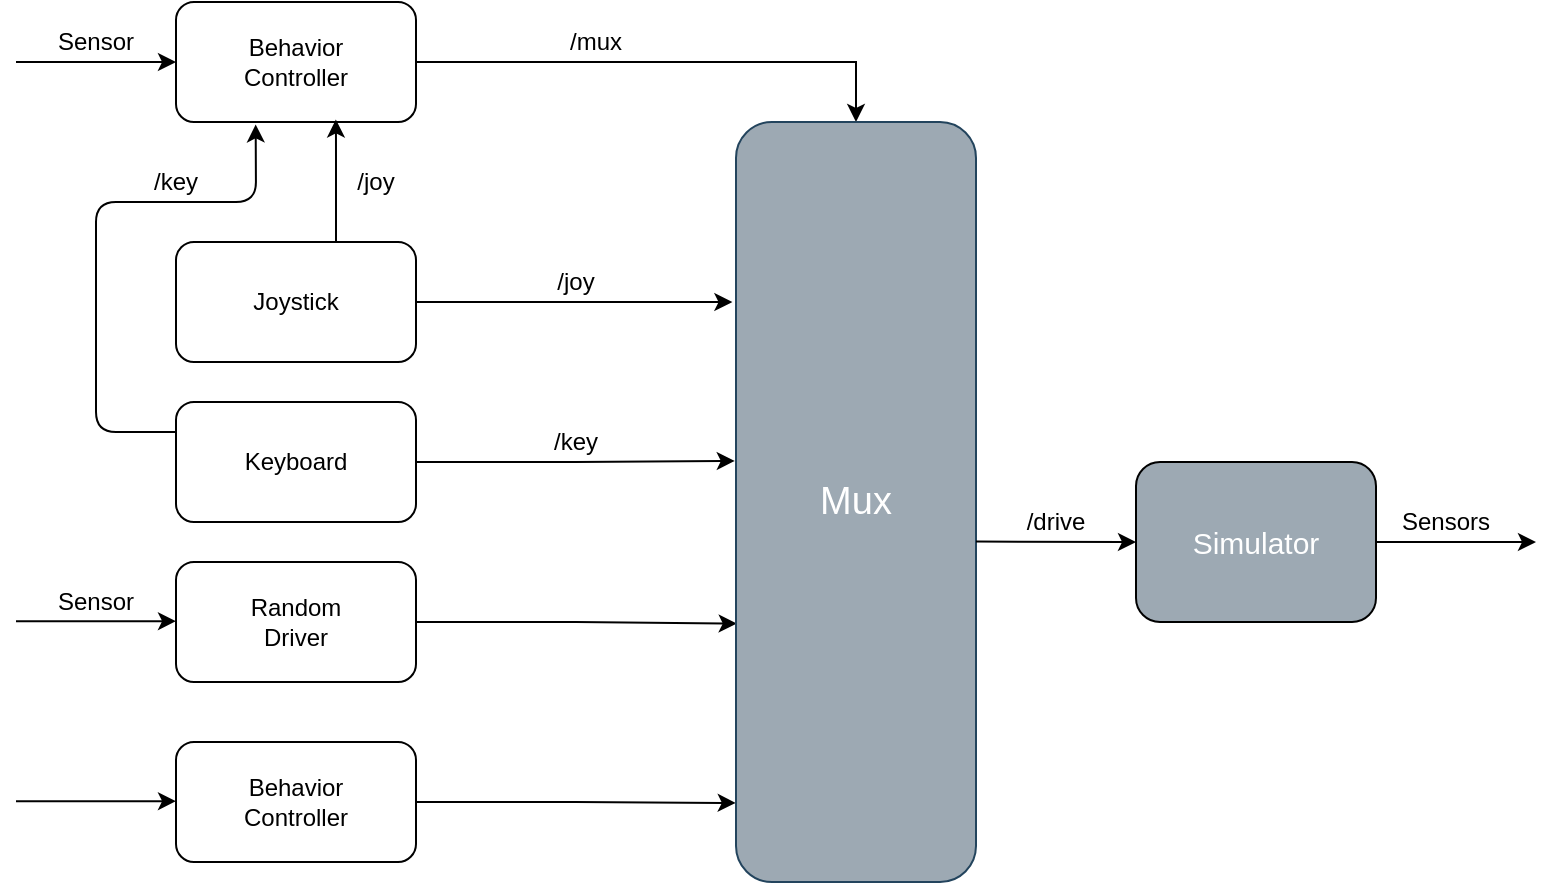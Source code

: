 <mxfile version="14.9.1" type="github">
  <diagram id="L58iumBvfSAlqNDJmyCZ" name="Page-1">
    <mxGraphModel dx="946" dy="534" grid="1" gridSize="10" guides="1" tooltips="1" connect="1" arrows="1" fold="1" page="1" pageScale="1" pageWidth="827" pageHeight="1169" math="0" shadow="0">
      <root>
        <mxCell id="0" />
        <mxCell id="1" parent="0" />
        <mxCell id="LD_gBCILchhuAPHXhX_4-18" style="edgeStyle=orthogonalEdgeStyle;rounded=0;orthogonalLoop=1;jettySize=auto;html=1;entryX=0.5;entryY=0;entryDx=0;entryDy=0;" edge="1" parent="1" source="LD_gBCILchhuAPHXhX_4-1" target="LD_gBCILchhuAPHXhX_4-13">
          <mxGeometry relative="1" as="geometry">
            <mxPoint x="460" y="370" as="targetPoint" />
          </mxGeometry>
        </mxCell>
        <mxCell id="LD_gBCILchhuAPHXhX_4-1" value="Behavior&lt;br&gt;Controller" style="rounded=1;whiteSpace=wrap;html=1;" vertex="1" parent="1">
          <mxGeometry x="120" y="340" width="120" height="60" as="geometry" />
        </mxCell>
        <mxCell id="LD_gBCILchhuAPHXhX_4-17" style="edgeStyle=orthogonalEdgeStyle;rounded=0;orthogonalLoop=1;jettySize=auto;html=1;entryX=-0.001;entryY=0.896;entryDx=0;entryDy=0;entryPerimeter=0;" edge="1" parent="1" source="LD_gBCILchhuAPHXhX_4-2" target="LD_gBCILchhuAPHXhX_4-13">
          <mxGeometry relative="1" as="geometry" />
        </mxCell>
        <mxCell id="LD_gBCILchhuAPHXhX_4-2" value="Behavior&lt;br&gt;Controller" style="rounded=1;whiteSpace=wrap;html=1;" vertex="1" parent="1">
          <mxGeometry x="120" y="710" width="120" height="60" as="geometry" />
        </mxCell>
        <mxCell id="LD_gBCILchhuAPHXhX_4-14" style="edgeStyle=orthogonalEdgeStyle;rounded=0;orthogonalLoop=1;jettySize=auto;html=1;entryX=-0.015;entryY=0.237;entryDx=0;entryDy=0;entryPerimeter=0;" edge="1" parent="1" source="LD_gBCILchhuAPHXhX_4-3" target="LD_gBCILchhuAPHXhX_4-13">
          <mxGeometry relative="1" as="geometry" />
        </mxCell>
        <mxCell id="LD_gBCILchhuAPHXhX_4-3" value="Joystick" style="rounded=1;whiteSpace=wrap;html=1;" vertex="1" parent="1">
          <mxGeometry x="120" y="460" width="120" height="60" as="geometry" />
        </mxCell>
        <mxCell id="LD_gBCILchhuAPHXhX_4-16" style="edgeStyle=orthogonalEdgeStyle;rounded=0;orthogonalLoop=1;jettySize=auto;html=1;entryX=0.003;entryY=0.66;entryDx=0;entryDy=0;entryPerimeter=0;" edge="1" parent="1" source="LD_gBCILchhuAPHXhX_4-4" target="LD_gBCILchhuAPHXhX_4-13">
          <mxGeometry relative="1" as="geometry" />
        </mxCell>
        <mxCell id="LD_gBCILchhuAPHXhX_4-4" value="Random&lt;br&gt;Driver" style="rounded=1;whiteSpace=wrap;html=1;" vertex="1" parent="1">
          <mxGeometry x="120" y="620" width="120" height="60" as="geometry" />
        </mxCell>
        <mxCell id="LD_gBCILchhuAPHXhX_4-15" style="edgeStyle=orthogonalEdgeStyle;rounded=0;orthogonalLoop=1;jettySize=auto;html=1;entryX=-0.005;entryY=0.446;entryDx=0;entryDy=0;entryPerimeter=0;" edge="1" parent="1" source="LD_gBCILchhuAPHXhX_4-5" target="LD_gBCILchhuAPHXhX_4-13">
          <mxGeometry relative="1" as="geometry" />
        </mxCell>
        <mxCell id="LD_gBCILchhuAPHXhX_4-5" value="Keyboard" style="rounded=1;whiteSpace=wrap;html=1;" vertex="1" parent="1">
          <mxGeometry x="120" y="540" width="120" height="60" as="geometry" />
        </mxCell>
        <mxCell id="LD_gBCILchhuAPHXhX_4-6" value="" style="endArrow=classic;html=1;entryX=0.666;entryY=0.979;entryDx=0;entryDy=0;entryPerimeter=0;" edge="1" parent="1" target="LD_gBCILchhuAPHXhX_4-1">
          <mxGeometry width="50" height="50" relative="1" as="geometry">
            <mxPoint x="200" y="460" as="sourcePoint" />
            <mxPoint x="250" y="570" as="targetPoint" />
            <Array as="points">
              <mxPoint x="200" y="410" />
            </Array>
          </mxGeometry>
        </mxCell>
        <mxCell id="LD_gBCILchhuAPHXhX_4-7" value="" style="endArrow=classic;html=1;entryX=0.332;entryY=1.02;entryDx=0;entryDy=0;entryPerimeter=0;exitX=0;exitY=0.25;exitDx=0;exitDy=0;" edge="1" parent="1" source="LD_gBCILchhuAPHXhX_4-5" target="LD_gBCILchhuAPHXhX_4-1">
          <mxGeometry width="50" height="50" relative="1" as="geometry">
            <mxPoint x="200" y="470" as="sourcePoint" />
            <mxPoint x="250" y="420" as="targetPoint" />
            <Array as="points">
              <mxPoint x="80" y="555" />
              <mxPoint x="80" y="440" />
              <mxPoint x="160" y="440" />
            </Array>
          </mxGeometry>
        </mxCell>
        <mxCell id="LD_gBCILchhuAPHXhX_4-8" value="" style="endArrow=classic;html=1;entryX=0;entryY=0.5;entryDx=0;entryDy=0;" edge="1" parent="1" target="LD_gBCILchhuAPHXhX_4-1">
          <mxGeometry width="50" height="50" relative="1" as="geometry">
            <mxPoint x="40" y="370" as="sourcePoint" />
            <mxPoint x="90" y="320" as="targetPoint" />
          </mxGeometry>
        </mxCell>
        <mxCell id="LD_gBCILchhuAPHXhX_4-9" value="" style="endArrow=classic;html=1;entryX=0;entryY=0.5;entryDx=0;entryDy=0;" edge="1" parent="1">
          <mxGeometry width="50" height="50" relative="1" as="geometry">
            <mxPoint x="40" y="739.58" as="sourcePoint" />
            <mxPoint x="120" y="739.58" as="targetPoint" />
          </mxGeometry>
        </mxCell>
        <mxCell id="LD_gBCILchhuAPHXhX_4-10" value="" style="endArrow=classic;html=1;entryX=0;entryY=0.5;entryDx=0;entryDy=0;" edge="1" parent="1">
          <mxGeometry width="50" height="50" relative="1" as="geometry">
            <mxPoint x="40" y="649.58" as="sourcePoint" />
            <mxPoint x="120" y="649.58" as="targetPoint" />
          </mxGeometry>
        </mxCell>
        <mxCell id="LD_gBCILchhuAPHXhX_4-11" value="Sensor" style="text;html=1;strokeColor=none;fillColor=none;align=center;verticalAlign=middle;whiteSpace=wrap;rounded=0;" vertex="1" parent="1">
          <mxGeometry x="60" y="350" width="40" height="20" as="geometry" />
        </mxCell>
        <mxCell id="LD_gBCILchhuAPHXhX_4-12" value="Sensor" style="text;html=1;strokeColor=none;fillColor=none;align=center;verticalAlign=middle;whiteSpace=wrap;rounded=0;" vertex="1" parent="1">
          <mxGeometry x="60" y="630" width="40" height="20" as="geometry" />
        </mxCell>
        <mxCell id="LD_gBCILchhuAPHXhX_4-13" value="&lt;font style=&quot;font-size: 19px&quot; color=&quot;#ffffff&quot;&gt;Mux&lt;/font&gt;" style="rounded=1;whiteSpace=wrap;html=1;strokeColor=#23445d;fillColor=#9DA9B3;" vertex="1" parent="1">
          <mxGeometry x="400" y="400" width="120" height="380" as="geometry" />
        </mxCell>
        <mxCell id="LD_gBCILchhuAPHXhX_4-20" value="/mux" style="text;html=1;strokeColor=none;fillColor=none;align=center;verticalAlign=middle;whiteSpace=wrap;rounded=0;" vertex="1" parent="1">
          <mxGeometry x="310" y="350" width="40" height="20" as="geometry" />
        </mxCell>
        <mxCell id="LD_gBCILchhuAPHXhX_4-21" value="/key" style="text;html=1;strokeColor=none;fillColor=none;align=center;verticalAlign=middle;whiteSpace=wrap;rounded=0;" vertex="1" parent="1">
          <mxGeometry x="300" y="550" width="40" height="20" as="geometry" />
        </mxCell>
        <mxCell id="LD_gBCILchhuAPHXhX_4-22" value="/joy" style="text;html=1;strokeColor=none;fillColor=none;align=center;verticalAlign=middle;whiteSpace=wrap;rounded=0;" vertex="1" parent="1">
          <mxGeometry x="300" y="470" width="40" height="20" as="geometry" />
        </mxCell>
        <mxCell id="LD_gBCILchhuAPHXhX_4-23" value="/joy" style="text;html=1;strokeColor=none;fillColor=none;align=center;verticalAlign=middle;whiteSpace=wrap;rounded=0;" vertex="1" parent="1">
          <mxGeometry x="200" y="420" width="40" height="20" as="geometry" />
        </mxCell>
        <mxCell id="LD_gBCILchhuAPHXhX_4-24" value="/key" style="text;html=1;strokeColor=none;fillColor=none;align=center;verticalAlign=middle;whiteSpace=wrap;rounded=0;" vertex="1" parent="1">
          <mxGeometry x="100" y="420" width="40" height="20" as="geometry" />
        </mxCell>
        <mxCell id="LD_gBCILchhuAPHXhX_4-28" style="edgeStyle=orthogonalEdgeStyle;rounded=0;orthogonalLoop=1;jettySize=auto;html=1;" edge="1" parent="1" source="LD_gBCILchhuAPHXhX_4-25">
          <mxGeometry relative="1" as="geometry">
            <mxPoint x="800" y="610" as="targetPoint" />
          </mxGeometry>
        </mxCell>
        <mxCell id="LD_gBCILchhuAPHXhX_4-25" value="&lt;font color=&quot;#ffffff&quot; style=&quot;font-size: 15px&quot;&gt;Simulator&lt;/font&gt;" style="rounded=1;whiteSpace=wrap;html=1;fillColor=#9DA9B3;" vertex="1" parent="1">
          <mxGeometry x="600" y="570" width="120" height="80" as="geometry" />
        </mxCell>
        <mxCell id="LD_gBCILchhuAPHXhX_4-26" value="" style="endArrow=classic;html=1;" edge="1" parent="1">
          <mxGeometry width="50" height="50" relative="1" as="geometry">
            <mxPoint x="520" y="609.8" as="sourcePoint" />
            <mxPoint x="600" y="610" as="targetPoint" />
          </mxGeometry>
        </mxCell>
        <mxCell id="LD_gBCILchhuAPHXhX_4-27" value="/drive" style="text;html=1;strokeColor=none;fillColor=none;align=center;verticalAlign=middle;whiteSpace=wrap;rounded=0;" vertex="1" parent="1">
          <mxGeometry x="540" y="590" width="40" height="20" as="geometry" />
        </mxCell>
        <mxCell id="LD_gBCILchhuAPHXhX_4-29" value="Sensors" style="text;html=1;strokeColor=none;fillColor=none;align=center;verticalAlign=middle;whiteSpace=wrap;rounded=0;" vertex="1" parent="1">
          <mxGeometry x="720" y="590" width="70" height="20" as="geometry" />
        </mxCell>
      </root>
    </mxGraphModel>
  </diagram>
</mxfile>
